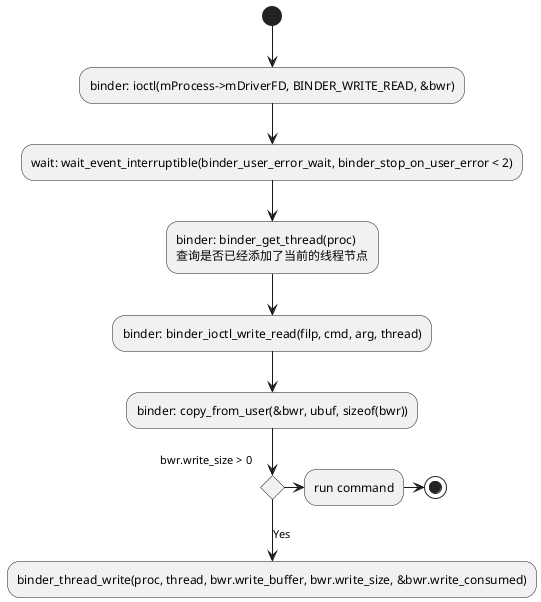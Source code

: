 @startuml

(*)--> binder: ioctl(mProcess->mDriverFD, BINDER_WRITE_READ, &bwr)
--> wait: wait_event_interruptible(binder_user_error_wait, binder_stop_on_user_error < 2)
--> binder: binder_get_thread(proc)\n查询是否已经添加了当前的线程节点
--> binder: binder_ioctl_write_read(filp, cmd, arg, thread)
--> binder: copy_from_user(&bwr, ubuf, sizeof(bwr))
If "bwr.write_size > 0" then
--> [Yes] binder_thread_write(proc, thread, bwr.write_buffer, bwr.write_size, &bwr.write_consumed)
else
-> "run command"
Endif
->(*)
@enduml
